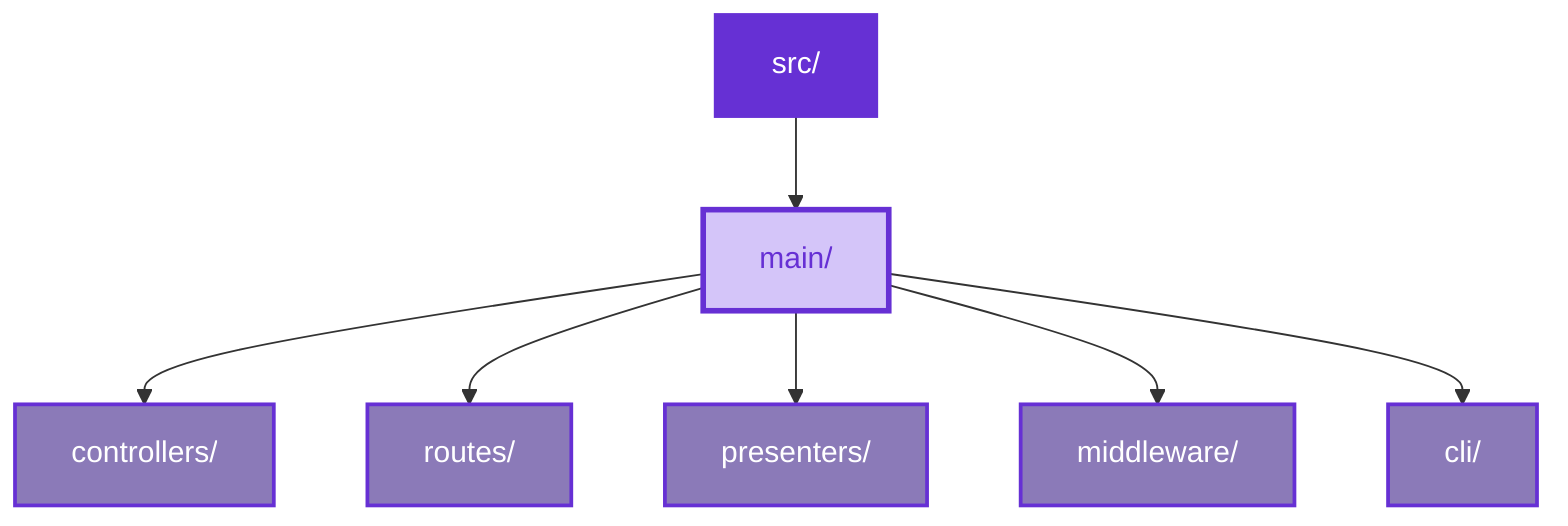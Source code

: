 flowchart TD
    %% Root
    style A fill:#6630d4,stroke:#6630d4,stroke-width:2px,color:#ffffff
    A[src/] --> E[main/]
    
    %% Main Components
    E --> E1[controllers/]
    E --> E2[routes/]
    E --> E3[presenters/]
    E --> E4[middleware/]
    E --> E5[cli/]

    %% Main Layer - Purple
    style E fill:#d4c5f9,stroke:#6630d4,stroke-width:3px,color:#6630d4
    style E1 fill:#8b7ab8,stroke:#6630d4,stroke-width:2px,color:#ffffff
    style E2 fill:#8b7ab8,stroke:#6630d4,stroke-width:2px,color:#ffffff
    style E3 fill:#8b7ab8,stroke:#6630d4,stroke-width:2px,color:#ffffff
    style E4 fill:#8b7ab8,stroke:#6630d4,stroke-width:2px,color:#ffffff
    style E5 fill:#8b7ab8,stroke:#6630d4,stroke-width:2px,color:#ffffff